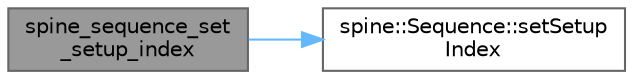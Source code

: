 digraph "spine_sequence_set_setup_index"
{
 // LATEX_PDF_SIZE
  bgcolor="transparent";
  edge [fontname=Helvetica,fontsize=10,labelfontname=Helvetica,labelfontsize=10];
  node [fontname=Helvetica,fontsize=10,shape=box,height=0.2,width=0.4];
  rankdir="LR";
  Node1 [id="Node000001",label="spine_sequence_set\l_setup_index",height=0.2,width=0.4,color="gray40", fillcolor="grey60", style="filled", fontcolor="black",tooltip=" "];
  Node1 -> Node2 [id="edge1_Node000001_Node000002",color="steelblue1",style="solid",tooltip=" "];
  Node2 [id="Node000002",label="spine::Sequence::setSetup\lIndex",height=0.2,width=0.4,color="grey40", fillcolor="white", style="filled",URL="$classspine_1_1_sequence.html#adf5dbc9183c43ca67592a4319e68def8",tooltip=" "];
}
